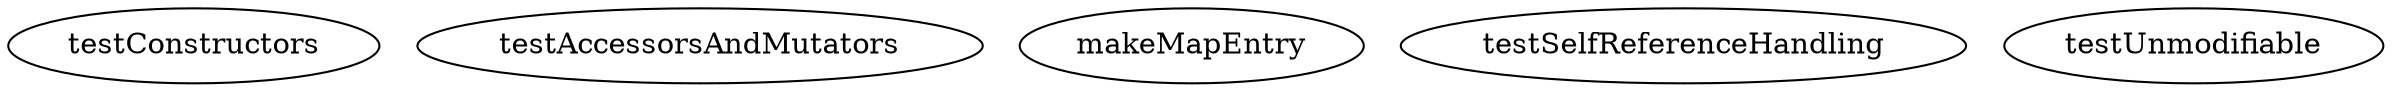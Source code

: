 digraph G {
testConstructors;
testAccessorsAndMutators;
makeMapEntry;
testSelfReferenceHandling;
testUnmodifiable;
}